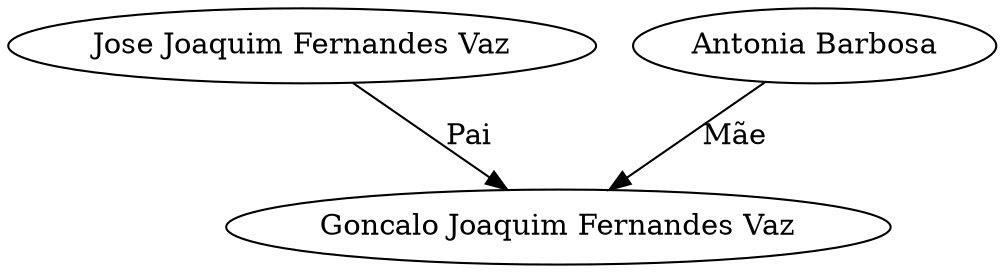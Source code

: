 digraph G {
	"Jose Joaquim Fernandes Vaz" -> "Goncalo Joaquim Fernandes Vaz" [label=Pai]
	"Antonia Barbosa" -> "Goncalo Joaquim Fernandes Vaz" [label="Mãe"]
}
